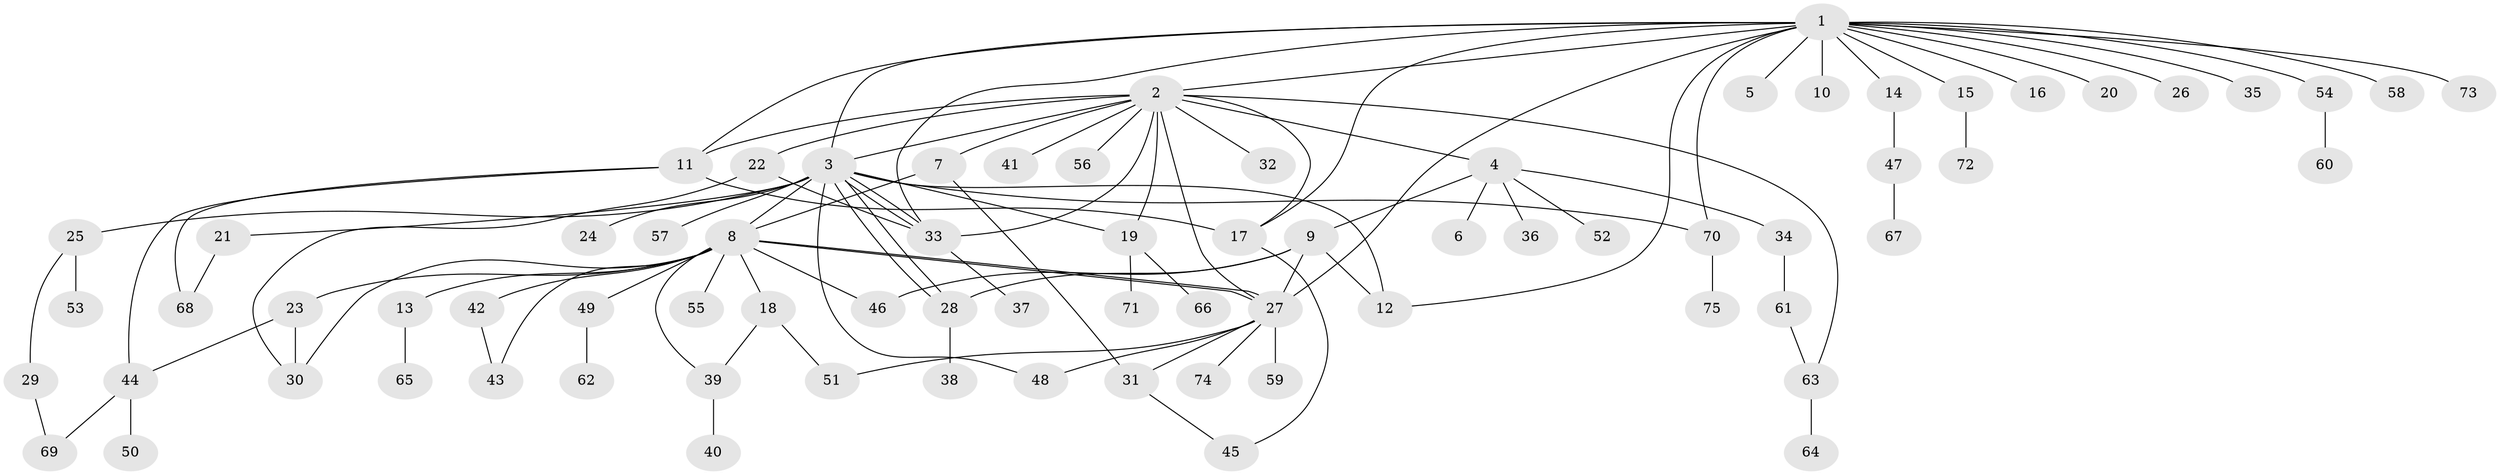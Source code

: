 // coarse degree distribution, {18: 0.022222222222222223, 1: 0.7111111111111111, 9: 0.022222222222222223, 4: 0.022222222222222223, 5: 0.022222222222222223, 3: 0.044444444444444446, 8: 0.022222222222222223, 2: 0.08888888888888889, 6: 0.022222222222222223, 12: 0.022222222222222223}
// Generated by graph-tools (version 1.1) at 2025/50/03/04/25 21:50:41]
// undirected, 75 vertices, 106 edges
graph export_dot {
graph [start="1"]
  node [color=gray90,style=filled];
  1;
  2;
  3;
  4;
  5;
  6;
  7;
  8;
  9;
  10;
  11;
  12;
  13;
  14;
  15;
  16;
  17;
  18;
  19;
  20;
  21;
  22;
  23;
  24;
  25;
  26;
  27;
  28;
  29;
  30;
  31;
  32;
  33;
  34;
  35;
  36;
  37;
  38;
  39;
  40;
  41;
  42;
  43;
  44;
  45;
  46;
  47;
  48;
  49;
  50;
  51;
  52;
  53;
  54;
  55;
  56;
  57;
  58;
  59;
  60;
  61;
  62;
  63;
  64;
  65;
  66;
  67;
  68;
  69;
  70;
  71;
  72;
  73;
  74;
  75;
  1 -- 2;
  1 -- 3;
  1 -- 5;
  1 -- 10;
  1 -- 11;
  1 -- 12;
  1 -- 14;
  1 -- 15;
  1 -- 16;
  1 -- 17;
  1 -- 20;
  1 -- 26;
  1 -- 27;
  1 -- 33;
  1 -- 35;
  1 -- 54;
  1 -- 58;
  1 -- 70;
  1 -- 73;
  2 -- 3;
  2 -- 4;
  2 -- 7;
  2 -- 11;
  2 -- 17;
  2 -- 19;
  2 -- 22;
  2 -- 27;
  2 -- 32;
  2 -- 33;
  2 -- 41;
  2 -- 56;
  2 -- 63;
  3 -- 8;
  3 -- 12;
  3 -- 19;
  3 -- 21;
  3 -- 24;
  3 -- 25;
  3 -- 28;
  3 -- 28;
  3 -- 33;
  3 -- 33;
  3 -- 48;
  3 -- 57;
  3 -- 70;
  4 -- 6;
  4 -- 9;
  4 -- 34;
  4 -- 36;
  4 -- 52;
  7 -- 8;
  7 -- 31;
  8 -- 13;
  8 -- 18;
  8 -- 23;
  8 -- 27;
  8 -- 27;
  8 -- 30;
  8 -- 39;
  8 -- 42;
  8 -- 43;
  8 -- 46;
  8 -- 49;
  8 -- 55;
  9 -- 12;
  9 -- 27;
  9 -- 28;
  9 -- 46;
  11 -- 17;
  11 -- 44;
  11 -- 68;
  13 -- 65;
  14 -- 47;
  15 -- 72;
  17 -- 45;
  18 -- 39;
  18 -- 51;
  19 -- 66;
  19 -- 71;
  21 -- 68;
  22 -- 30;
  22 -- 33;
  23 -- 30;
  23 -- 44;
  25 -- 29;
  25 -- 53;
  27 -- 31;
  27 -- 48;
  27 -- 51;
  27 -- 59;
  27 -- 74;
  28 -- 38;
  29 -- 69;
  31 -- 45;
  33 -- 37;
  34 -- 61;
  39 -- 40;
  42 -- 43;
  44 -- 50;
  44 -- 69;
  47 -- 67;
  49 -- 62;
  54 -- 60;
  61 -- 63;
  63 -- 64;
  70 -- 75;
}
